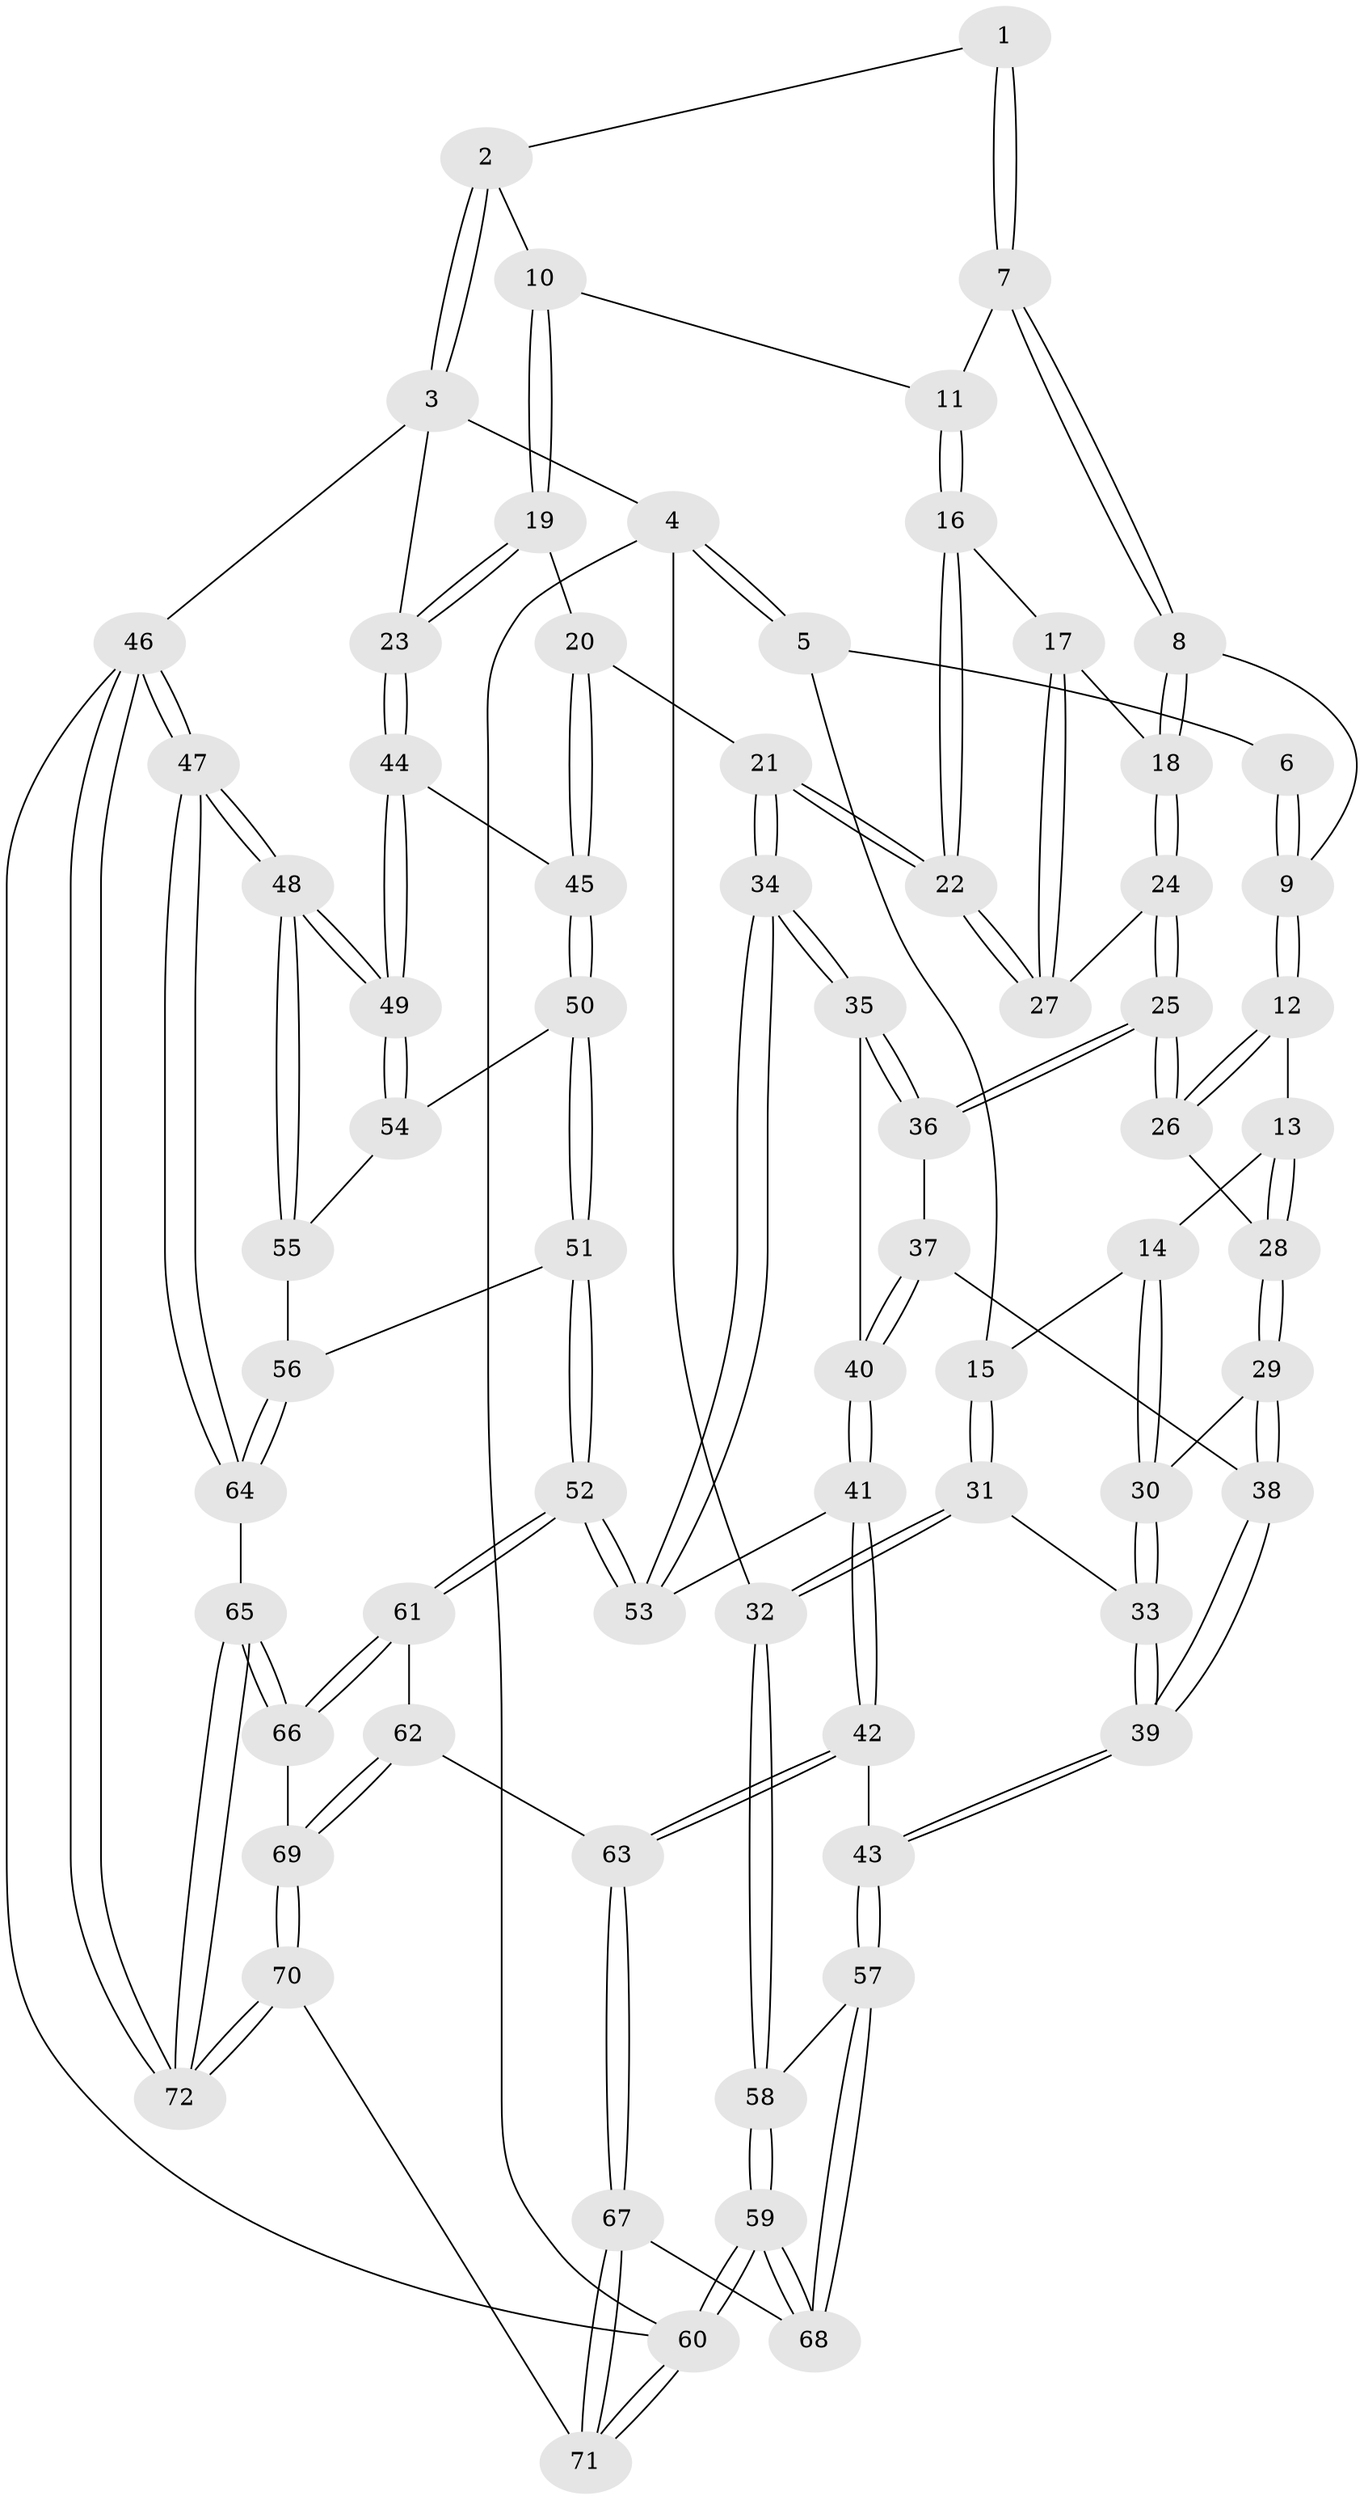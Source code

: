 // Generated by graph-tools (version 1.1) at 2025/27/03/09/25 03:27:08]
// undirected, 72 vertices, 177 edges
graph export_dot {
graph [start="1"]
  node [color=gray90,style=filled];
  1 [pos="+0.39777088082835305+0"];
  2 [pos="+0.8056009489765623+0"];
  3 [pos="+1+0"];
  4 [pos="+0+0"];
  5 [pos="+0.004512278467978863+0"];
  6 [pos="+0.35724444533097155+0"];
  7 [pos="+0.5177642766944316+0.040246428814272324"];
  8 [pos="+0.5006230471270388+0.14253413240028925"];
  9 [pos="+0.37506652161370363+0.09204862811560086"];
  10 [pos="+0.7480082600840356+0.016344383121974837"];
  11 [pos="+0.6406870353674315+0.08682796233909004"];
  12 [pos="+0.3479159840352539+0.14508175274741644"];
  13 [pos="+0.28733008280510786+0.16942591132533893"];
  14 [pos="+0.16060420482548646+0.12811769935062875"];
  15 [pos="+0.13754500618916077+0.11136313921592919"];
  16 [pos="+0.6092968049758773+0.13770862967240688"];
  17 [pos="+0.5158669917604434+0.15440976524923705"];
  18 [pos="+0.5073636388008114+0.15414144118746345"];
  19 [pos="+0.8165069952682026+0.21665914084517332"];
  20 [pos="+0.7595036192219816+0.32569445750692416"];
  21 [pos="+0.6898159036266619+0.34638384786295157"];
  22 [pos="+0.6505309820867594+0.2694080830310752"];
  23 [pos="+1+0.13077997953931975"];
  24 [pos="+0.4625528403713988+0.2546851957054873"];
  25 [pos="+0.4494221528579831+0.28015001967526093"];
  26 [pos="+0.44065519422662935+0.27401683315609193"];
  27 [pos="+0.5692044629053254+0.21689018913337596"];
  28 [pos="+0.28884328086549255+0.26295662696749794"];
  29 [pos="+0.2533817203520536+0.31224750357322506"];
  30 [pos="+0.22268895980968656+0.3165179240022674"];
  31 [pos="+0+0.38275128796487184"];
  32 [pos="+0+0.4380877836305745"];
  33 [pos="+0.11401621155246981+0.3940782180940759"];
  34 [pos="+0.6323430439429836+0.3919876532342263"];
  35 [pos="+0.5304151655991551+0.35803561590095084"];
  36 [pos="+0.4567325398750301+0.30162406095872346"];
  37 [pos="+0.34671690224065266+0.3765085294776303"];
  38 [pos="+0.3335918579771769+0.37864714611588146"];
  39 [pos="+0.25608782417986936+0.5158124315135039"];
  40 [pos="+0.4127743609256267+0.4732845574628312"];
  41 [pos="+0.383402425353828+0.6009884535509132"];
  42 [pos="+0.34830072109656396+0.6179562296339915"];
  43 [pos="+0.2942999733015784+0.6134201524111834"];
  44 [pos="+1+0.16910648172379344"];
  45 [pos="+0.8678989548754177+0.4149336327644401"];
  46 [pos="+1+1"];
  47 [pos="+1+1"];
  48 [pos="+1+0.5668584140618774"];
  49 [pos="+1+0.5104826707717544"];
  50 [pos="+0.8859783108906805+0.45406929786984135"];
  51 [pos="+0.8281555867198848+0.619245976497581"];
  52 [pos="+0.646447141554084+0.6321536384988814"];
  53 [pos="+0.6134813607533255+0.586562488342851"];
  54 [pos="+0.9140552693912216+0.4638663562192926"];
  55 [pos="+0.9878766042243661+0.6118589376564929"];
  56 [pos="+0.8824809558016783+0.665840381303534"];
  57 [pos="+0.21272986608093275+0.6775437944608758"];
  58 [pos="+0+0.6067541204164619"];
  59 [pos="+0+0.8654417838981415"];
  60 [pos="+0+1"];
  61 [pos="+0.6337023222408518+0.7838293183592122"];
  62 [pos="+0.4664573092835441+0.7915339765866976"];
  63 [pos="+0.4152248382194925+0.7641516837483471"];
  64 [pos="+0.9049589474928886+0.7417774755470797"];
  65 [pos="+0.7360136931858421+0.9171707232115656"];
  66 [pos="+0.6498933720253879+0.8215546058730123"];
  67 [pos="+0.2682298658566047+0.9465191224935968"];
  68 [pos="+0.21155513028861267+0.8438422851396709"];
  69 [pos="+0.42992070300862045+0.9755711016425098"];
  70 [pos="+0.31149335822061996+1"];
  71 [pos="+0.30645961134346705+1"];
  72 [pos="+0.808491704993817+1"];
  1 -- 2;
  1 -- 7;
  1 -- 7;
  2 -- 3;
  2 -- 3;
  2 -- 10;
  3 -- 4;
  3 -- 23;
  3 -- 46;
  4 -- 5;
  4 -- 5;
  4 -- 32;
  4 -- 60;
  5 -- 6;
  5 -- 15;
  6 -- 9;
  6 -- 9;
  7 -- 8;
  7 -- 8;
  7 -- 11;
  8 -- 9;
  8 -- 18;
  8 -- 18;
  9 -- 12;
  9 -- 12;
  10 -- 11;
  10 -- 19;
  10 -- 19;
  11 -- 16;
  11 -- 16;
  12 -- 13;
  12 -- 26;
  12 -- 26;
  13 -- 14;
  13 -- 28;
  13 -- 28;
  14 -- 15;
  14 -- 30;
  14 -- 30;
  15 -- 31;
  15 -- 31;
  16 -- 17;
  16 -- 22;
  16 -- 22;
  17 -- 18;
  17 -- 27;
  17 -- 27;
  18 -- 24;
  18 -- 24;
  19 -- 20;
  19 -- 23;
  19 -- 23;
  20 -- 21;
  20 -- 45;
  20 -- 45;
  21 -- 22;
  21 -- 22;
  21 -- 34;
  21 -- 34;
  22 -- 27;
  22 -- 27;
  23 -- 44;
  23 -- 44;
  24 -- 25;
  24 -- 25;
  24 -- 27;
  25 -- 26;
  25 -- 26;
  25 -- 36;
  25 -- 36;
  26 -- 28;
  28 -- 29;
  28 -- 29;
  29 -- 30;
  29 -- 38;
  29 -- 38;
  30 -- 33;
  30 -- 33;
  31 -- 32;
  31 -- 32;
  31 -- 33;
  32 -- 58;
  32 -- 58;
  33 -- 39;
  33 -- 39;
  34 -- 35;
  34 -- 35;
  34 -- 53;
  34 -- 53;
  35 -- 36;
  35 -- 36;
  35 -- 40;
  36 -- 37;
  37 -- 38;
  37 -- 40;
  37 -- 40;
  38 -- 39;
  38 -- 39;
  39 -- 43;
  39 -- 43;
  40 -- 41;
  40 -- 41;
  41 -- 42;
  41 -- 42;
  41 -- 53;
  42 -- 43;
  42 -- 63;
  42 -- 63;
  43 -- 57;
  43 -- 57;
  44 -- 45;
  44 -- 49;
  44 -- 49;
  45 -- 50;
  45 -- 50;
  46 -- 47;
  46 -- 47;
  46 -- 72;
  46 -- 72;
  46 -- 60;
  47 -- 48;
  47 -- 48;
  47 -- 64;
  47 -- 64;
  48 -- 49;
  48 -- 49;
  48 -- 55;
  48 -- 55;
  49 -- 54;
  49 -- 54;
  50 -- 51;
  50 -- 51;
  50 -- 54;
  51 -- 52;
  51 -- 52;
  51 -- 56;
  52 -- 53;
  52 -- 53;
  52 -- 61;
  52 -- 61;
  54 -- 55;
  55 -- 56;
  56 -- 64;
  56 -- 64;
  57 -- 58;
  57 -- 68;
  57 -- 68;
  58 -- 59;
  58 -- 59;
  59 -- 60;
  59 -- 60;
  59 -- 68;
  59 -- 68;
  60 -- 71;
  60 -- 71;
  61 -- 62;
  61 -- 66;
  61 -- 66;
  62 -- 63;
  62 -- 69;
  62 -- 69;
  63 -- 67;
  63 -- 67;
  64 -- 65;
  65 -- 66;
  65 -- 66;
  65 -- 72;
  65 -- 72;
  66 -- 69;
  67 -- 68;
  67 -- 71;
  67 -- 71;
  69 -- 70;
  69 -- 70;
  70 -- 71;
  70 -- 72;
  70 -- 72;
}
